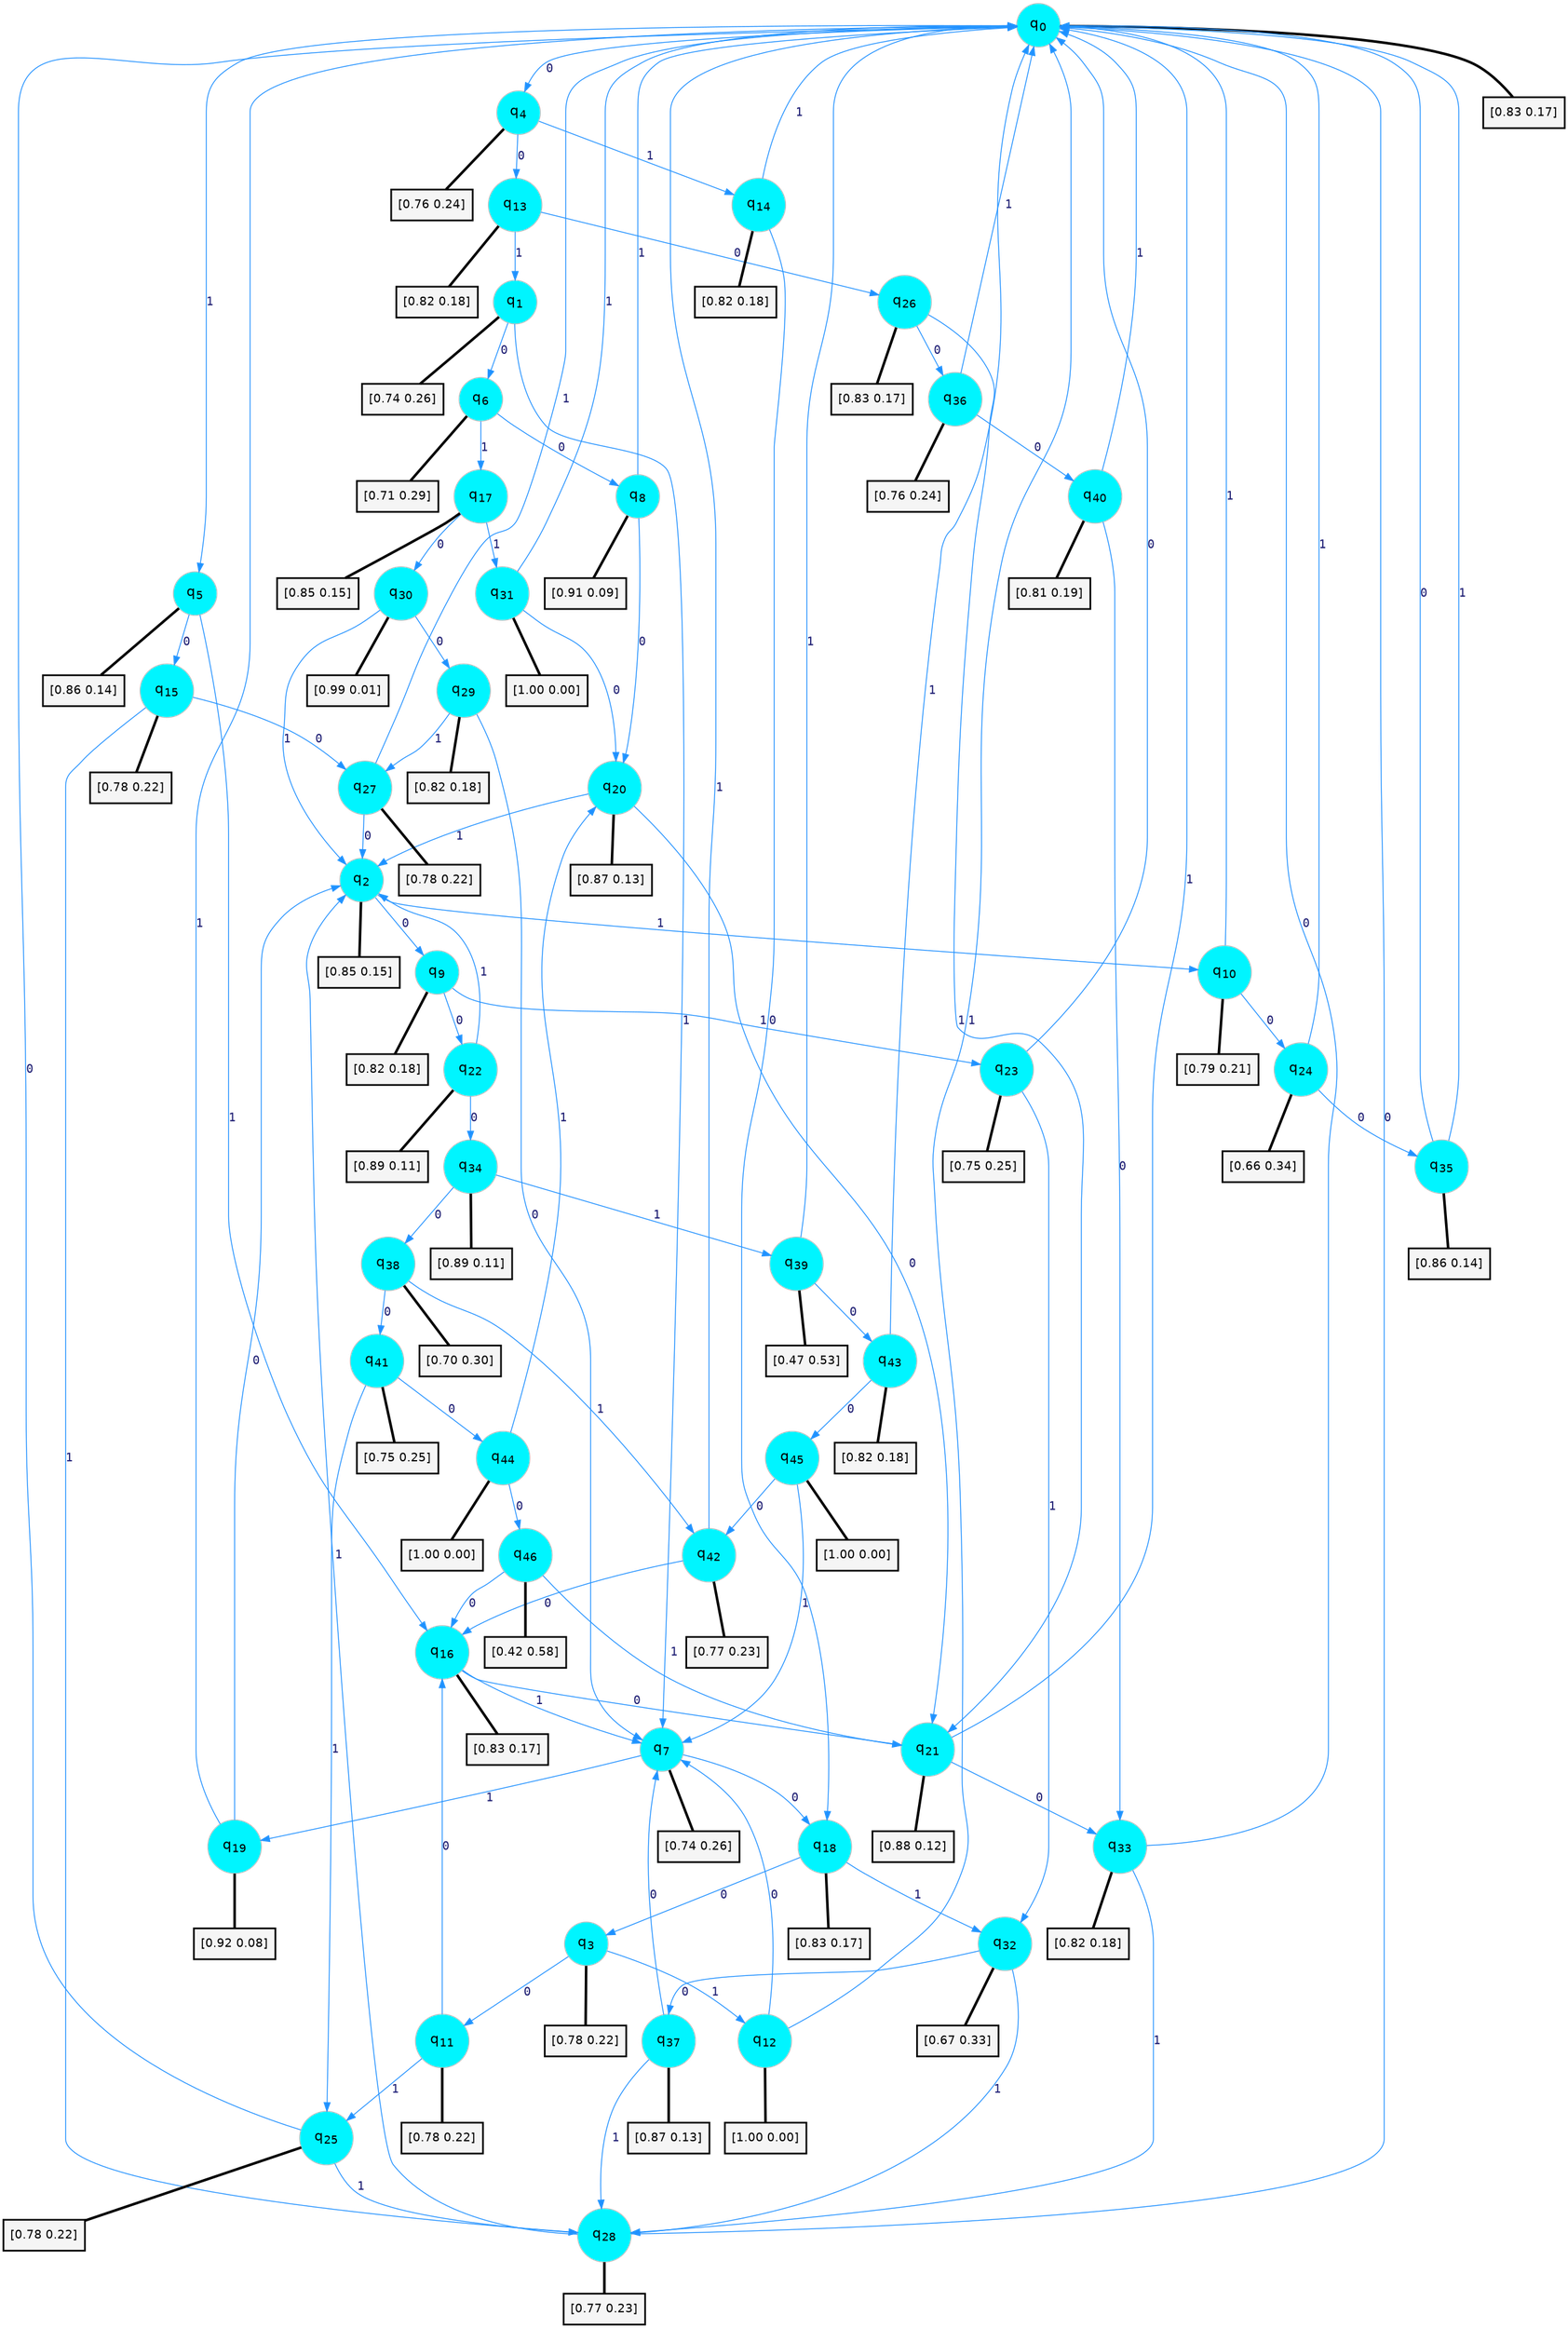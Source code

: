 digraph G {
graph [
bgcolor=transparent, dpi=300, rankdir=TD, size="40,25"];
node [
color=gray, fillcolor=turquoise1, fontcolor=black, fontname=Helvetica, fontsize=16, fontweight=bold, shape=circle, style=filled];
edge [
arrowsize=1, color=dodgerblue1, fontcolor=midnightblue, fontname=courier, fontweight=bold, penwidth=1, style=solid, weight=20];
0[label=<q<SUB>0</SUB>>];
1[label=<q<SUB>1</SUB>>];
2[label=<q<SUB>2</SUB>>];
3[label=<q<SUB>3</SUB>>];
4[label=<q<SUB>4</SUB>>];
5[label=<q<SUB>5</SUB>>];
6[label=<q<SUB>6</SUB>>];
7[label=<q<SUB>7</SUB>>];
8[label=<q<SUB>8</SUB>>];
9[label=<q<SUB>9</SUB>>];
10[label=<q<SUB>10</SUB>>];
11[label=<q<SUB>11</SUB>>];
12[label=<q<SUB>12</SUB>>];
13[label=<q<SUB>13</SUB>>];
14[label=<q<SUB>14</SUB>>];
15[label=<q<SUB>15</SUB>>];
16[label=<q<SUB>16</SUB>>];
17[label=<q<SUB>17</SUB>>];
18[label=<q<SUB>18</SUB>>];
19[label=<q<SUB>19</SUB>>];
20[label=<q<SUB>20</SUB>>];
21[label=<q<SUB>21</SUB>>];
22[label=<q<SUB>22</SUB>>];
23[label=<q<SUB>23</SUB>>];
24[label=<q<SUB>24</SUB>>];
25[label=<q<SUB>25</SUB>>];
26[label=<q<SUB>26</SUB>>];
27[label=<q<SUB>27</SUB>>];
28[label=<q<SUB>28</SUB>>];
29[label=<q<SUB>29</SUB>>];
30[label=<q<SUB>30</SUB>>];
31[label=<q<SUB>31</SUB>>];
32[label=<q<SUB>32</SUB>>];
33[label=<q<SUB>33</SUB>>];
34[label=<q<SUB>34</SUB>>];
35[label=<q<SUB>35</SUB>>];
36[label=<q<SUB>36</SUB>>];
37[label=<q<SUB>37</SUB>>];
38[label=<q<SUB>38</SUB>>];
39[label=<q<SUB>39</SUB>>];
40[label=<q<SUB>40</SUB>>];
41[label=<q<SUB>41</SUB>>];
42[label=<q<SUB>42</SUB>>];
43[label=<q<SUB>43</SUB>>];
44[label=<q<SUB>44</SUB>>];
45[label=<q<SUB>45</SUB>>];
46[label=<q<SUB>46</SUB>>];
47[label="[0.83 0.17]", shape=box,fontcolor=black, fontname=Helvetica, fontsize=14, penwidth=2, fillcolor=whitesmoke,color=black];
48[label="[0.74 0.26]", shape=box,fontcolor=black, fontname=Helvetica, fontsize=14, penwidth=2, fillcolor=whitesmoke,color=black];
49[label="[0.85 0.15]", shape=box,fontcolor=black, fontname=Helvetica, fontsize=14, penwidth=2, fillcolor=whitesmoke,color=black];
50[label="[0.78 0.22]", shape=box,fontcolor=black, fontname=Helvetica, fontsize=14, penwidth=2, fillcolor=whitesmoke,color=black];
51[label="[0.76 0.24]", shape=box,fontcolor=black, fontname=Helvetica, fontsize=14, penwidth=2, fillcolor=whitesmoke,color=black];
52[label="[0.86 0.14]", shape=box,fontcolor=black, fontname=Helvetica, fontsize=14, penwidth=2, fillcolor=whitesmoke,color=black];
53[label="[0.71 0.29]", shape=box,fontcolor=black, fontname=Helvetica, fontsize=14, penwidth=2, fillcolor=whitesmoke,color=black];
54[label="[0.74 0.26]", shape=box,fontcolor=black, fontname=Helvetica, fontsize=14, penwidth=2, fillcolor=whitesmoke,color=black];
55[label="[0.91 0.09]", shape=box,fontcolor=black, fontname=Helvetica, fontsize=14, penwidth=2, fillcolor=whitesmoke,color=black];
56[label="[0.82 0.18]", shape=box,fontcolor=black, fontname=Helvetica, fontsize=14, penwidth=2, fillcolor=whitesmoke,color=black];
57[label="[0.79 0.21]", shape=box,fontcolor=black, fontname=Helvetica, fontsize=14, penwidth=2, fillcolor=whitesmoke,color=black];
58[label="[0.78 0.22]", shape=box,fontcolor=black, fontname=Helvetica, fontsize=14, penwidth=2, fillcolor=whitesmoke,color=black];
59[label="[1.00 0.00]", shape=box,fontcolor=black, fontname=Helvetica, fontsize=14, penwidth=2, fillcolor=whitesmoke,color=black];
60[label="[0.82 0.18]", shape=box,fontcolor=black, fontname=Helvetica, fontsize=14, penwidth=2, fillcolor=whitesmoke,color=black];
61[label="[0.82 0.18]", shape=box,fontcolor=black, fontname=Helvetica, fontsize=14, penwidth=2, fillcolor=whitesmoke,color=black];
62[label="[0.78 0.22]", shape=box,fontcolor=black, fontname=Helvetica, fontsize=14, penwidth=2, fillcolor=whitesmoke,color=black];
63[label="[0.83 0.17]", shape=box,fontcolor=black, fontname=Helvetica, fontsize=14, penwidth=2, fillcolor=whitesmoke,color=black];
64[label="[0.85 0.15]", shape=box,fontcolor=black, fontname=Helvetica, fontsize=14, penwidth=2, fillcolor=whitesmoke,color=black];
65[label="[0.83 0.17]", shape=box,fontcolor=black, fontname=Helvetica, fontsize=14, penwidth=2, fillcolor=whitesmoke,color=black];
66[label="[0.92 0.08]", shape=box,fontcolor=black, fontname=Helvetica, fontsize=14, penwidth=2, fillcolor=whitesmoke,color=black];
67[label="[0.87 0.13]", shape=box,fontcolor=black, fontname=Helvetica, fontsize=14, penwidth=2, fillcolor=whitesmoke,color=black];
68[label="[0.88 0.12]", shape=box,fontcolor=black, fontname=Helvetica, fontsize=14, penwidth=2, fillcolor=whitesmoke,color=black];
69[label="[0.89 0.11]", shape=box,fontcolor=black, fontname=Helvetica, fontsize=14, penwidth=2, fillcolor=whitesmoke,color=black];
70[label="[0.75 0.25]", shape=box,fontcolor=black, fontname=Helvetica, fontsize=14, penwidth=2, fillcolor=whitesmoke,color=black];
71[label="[0.66 0.34]", shape=box,fontcolor=black, fontname=Helvetica, fontsize=14, penwidth=2, fillcolor=whitesmoke,color=black];
72[label="[0.78 0.22]", shape=box,fontcolor=black, fontname=Helvetica, fontsize=14, penwidth=2, fillcolor=whitesmoke,color=black];
73[label="[0.83 0.17]", shape=box,fontcolor=black, fontname=Helvetica, fontsize=14, penwidth=2, fillcolor=whitesmoke,color=black];
74[label="[0.78 0.22]", shape=box,fontcolor=black, fontname=Helvetica, fontsize=14, penwidth=2, fillcolor=whitesmoke,color=black];
75[label="[0.77 0.23]", shape=box,fontcolor=black, fontname=Helvetica, fontsize=14, penwidth=2, fillcolor=whitesmoke,color=black];
76[label="[0.82 0.18]", shape=box,fontcolor=black, fontname=Helvetica, fontsize=14, penwidth=2, fillcolor=whitesmoke,color=black];
77[label="[0.99 0.01]", shape=box,fontcolor=black, fontname=Helvetica, fontsize=14, penwidth=2, fillcolor=whitesmoke,color=black];
78[label="[1.00 0.00]", shape=box,fontcolor=black, fontname=Helvetica, fontsize=14, penwidth=2, fillcolor=whitesmoke,color=black];
79[label="[0.67 0.33]", shape=box,fontcolor=black, fontname=Helvetica, fontsize=14, penwidth=2, fillcolor=whitesmoke,color=black];
80[label="[0.82 0.18]", shape=box,fontcolor=black, fontname=Helvetica, fontsize=14, penwidth=2, fillcolor=whitesmoke,color=black];
81[label="[0.89 0.11]", shape=box,fontcolor=black, fontname=Helvetica, fontsize=14, penwidth=2, fillcolor=whitesmoke,color=black];
82[label="[0.86 0.14]", shape=box,fontcolor=black, fontname=Helvetica, fontsize=14, penwidth=2, fillcolor=whitesmoke,color=black];
83[label="[0.76 0.24]", shape=box,fontcolor=black, fontname=Helvetica, fontsize=14, penwidth=2, fillcolor=whitesmoke,color=black];
84[label="[0.87 0.13]", shape=box,fontcolor=black, fontname=Helvetica, fontsize=14, penwidth=2, fillcolor=whitesmoke,color=black];
85[label="[0.70 0.30]", shape=box,fontcolor=black, fontname=Helvetica, fontsize=14, penwidth=2, fillcolor=whitesmoke,color=black];
86[label="[0.47 0.53]", shape=box,fontcolor=black, fontname=Helvetica, fontsize=14, penwidth=2, fillcolor=whitesmoke,color=black];
87[label="[0.81 0.19]", shape=box,fontcolor=black, fontname=Helvetica, fontsize=14, penwidth=2, fillcolor=whitesmoke,color=black];
88[label="[0.75 0.25]", shape=box,fontcolor=black, fontname=Helvetica, fontsize=14, penwidth=2, fillcolor=whitesmoke,color=black];
89[label="[0.77 0.23]", shape=box,fontcolor=black, fontname=Helvetica, fontsize=14, penwidth=2, fillcolor=whitesmoke,color=black];
90[label="[0.82 0.18]", shape=box,fontcolor=black, fontname=Helvetica, fontsize=14, penwidth=2, fillcolor=whitesmoke,color=black];
91[label="[1.00 0.00]", shape=box,fontcolor=black, fontname=Helvetica, fontsize=14, penwidth=2, fillcolor=whitesmoke,color=black];
92[label="[1.00 0.00]", shape=box,fontcolor=black, fontname=Helvetica, fontsize=14, penwidth=2, fillcolor=whitesmoke,color=black];
93[label="[0.42 0.58]", shape=box,fontcolor=black, fontname=Helvetica, fontsize=14, penwidth=2, fillcolor=whitesmoke,color=black];
0->4 [label=0];
0->5 [label=1];
0->47 [arrowhead=none, penwidth=3,color=black];
1->6 [label=0];
1->7 [label=1];
1->48 [arrowhead=none, penwidth=3,color=black];
2->9 [label=0];
2->10 [label=1];
2->49 [arrowhead=none, penwidth=3,color=black];
3->11 [label=0];
3->12 [label=1];
3->50 [arrowhead=none, penwidth=3,color=black];
4->13 [label=0];
4->14 [label=1];
4->51 [arrowhead=none, penwidth=3,color=black];
5->15 [label=0];
5->16 [label=1];
5->52 [arrowhead=none, penwidth=3,color=black];
6->8 [label=0];
6->17 [label=1];
6->53 [arrowhead=none, penwidth=3,color=black];
7->18 [label=0];
7->19 [label=1];
7->54 [arrowhead=none, penwidth=3,color=black];
8->20 [label=0];
8->0 [label=1];
8->55 [arrowhead=none, penwidth=3,color=black];
9->22 [label=0];
9->23 [label=1];
9->56 [arrowhead=none, penwidth=3,color=black];
10->24 [label=0];
10->0 [label=1];
10->57 [arrowhead=none, penwidth=3,color=black];
11->16 [label=0];
11->25 [label=1];
11->58 [arrowhead=none, penwidth=3,color=black];
12->7 [label=0];
12->0 [label=1];
12->59 [arrowhead=none, penwidth=3,color=black];
13->26 [label=0];
13->1 [label=1];
13->60 [arrowhead=none, penwidth=3,color=black];
14->18 [label=0];
14->0 [label=1];
14->61 [arrowhead=none, penwidth=3,color=black];
15->27 [label=0];
15->28 [label=1];
15->62 [arrowhead=none, penwidth=3,color=black];
16->21 [label=0];
16->7 [label=1];
16->63 [arrowhead=none, penwidth=3,color=black];
17->30 [label=0];
17->31 [label=1];
17->64 [arrowhead=none, penwidth=3,color=black];
18->3 [label=0];
18->32 [label=1];
18->65 [arrowhead=none, penwidth=3,color=black];
19->2 [label=0];
19->0 [label=1];
19->66 [arrowhead=none, penwidth=3,color=black];
20->21 [label=0];
20->2 [label=1];
20->67 [arrowhead=none, penwidth=3,color=black];
21->33 [label=0];
21->0 [label=1];
21->68 [arrowhead=none, penwidth=3,color=black];
22->34 [label=0];
22->2 [label=1];
22->69 [arrowhead=none, penwidth=3,color=black];
23->0 [label=0];
23->32 [label=1];
23->70 [arrowhead=none, penwidth=3,color=black];
24->35 [label=0];
24->0 [label=1];
24->71 [arrowhead=none, penwidth=3,color=black];
25->0 [label=0];
25->28 [label=1];
25->72 [arrowhead=none, penwidth=3,color=black];
26->36 [label=0];
26->21 [label=1];
26->73 [arrowhead=none, penwidth=3,color=black];
27->2 [label=0];
27->0 [label=1];
27->74 [arrowhead=none, penwidth=3,color=black];
28->0 [label=0];
28->2 [label=1];
28->75 [arrowhead=none, penwidth=3,color=black];
29->7 [label=0];
29->27 [label=1];
29->76 [arrowhead=none, penwidth=3,color=black];
30->29 [label=0];
30->2 [label=1];
30->77 [arrowhead=none, penwidth=3,color=black];
31->20 [label=0];
31->0 [label=1];
31->78 [arrowhead=none, penwidth=3,color=black];
32->37 [label=0];
32->28 [label=1];
32->79 [arrowhead=none, penwidth=3,color=black];
33->0 [label=0];
33->28 [label=1];
33->80 [arrowhead=none, penwidth=3,color=black];
34->38 [label=0];
34->39 [label=1];
34->81 [arrowhead=none, penwidth=3,color=black];
35->0 [label=0];
35->0 [label=1];
35->82 [arrowhead=none, penwidth=3,color=black];
36->40 [label=0];
36->0 [label=1];
36->83 [arrowhead=none, penwidth=3,color=black];
37->7 [label=0];
37->28 [label=1];
37->84 [arrowhead=none, penwidth=3,color=black];
38->41 [label=0];
38->42 [label=1];
38->85 [arrowhead=none, penwidth=3,color=black];
39->43 [label=0];
39->0 [label=1];
39->86 [arrowhead=none, penwidth=3,color=black];
40->33 [label=0];
40->0 [label=1];
40->87 [arrowhead=none, penwidth=3,color=black];
41->44 [label=0];
41->25 [label=1];
41->88 [arrowhead=none, penwidth=3,color=black];
42->16 [label=0];
42->0 [label=1];
42->89 [arrowhead=none, penwidth=3,color=black];
43->45 [label=0];
43->0 [label=1];
43->90 [arrowhead=none, penwidth=3,color=black];
44->46 [label=0];
44->20 [label=1];
44->91 [arrowhead=none, penwidth=3,color=black];
45->42 [label=0];
45->7 [label=1];
45->92 [arrowhead=none, penwidth=3,color=black];
46->16 [label=0];
46->21 [label=1];
46->93 [arrowhead=none, penwidth=3,color=black];
}

